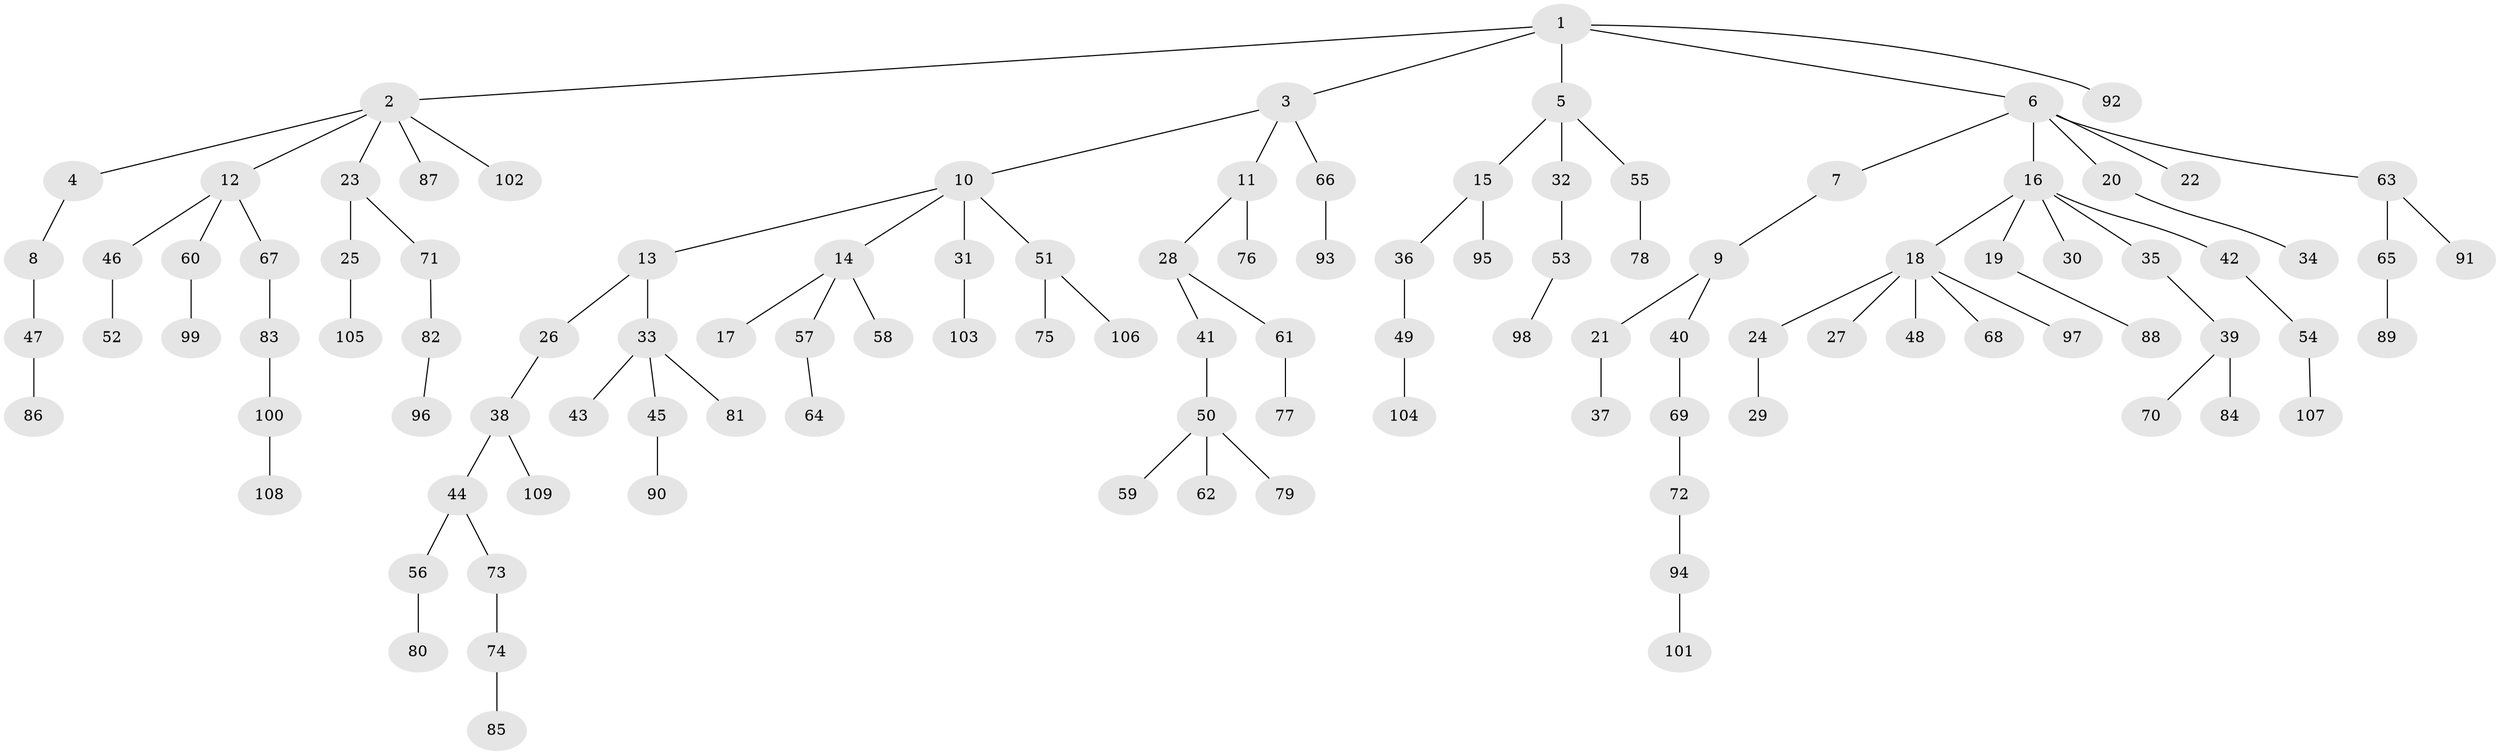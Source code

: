 // Generated by graph-tools (version 1.1) at 2025/52/03/09/25 04:52:38]
// undirected, 109 vertices, 108 edges
graph export_dot {
graph [start="1"]
  node [color=gray90,style=filled];
  1;
  2;
  3;
  4;
  5;
  6;
  7;
  8;
  9;
  10;
  11;
  12;
  13;
  14;
  15;
  16;
  17;
  18;
  19;
  20;
  21;
  22;
  23;
  24;
  25;
  26;
  27;
  28;
  29;
  30;
  31;
  32;
  33;
  34;
  35;
  36;
  37;
  38;
  39;
  40;
  41;
  42;
  43;
  44;
  45;
  46;
  47;
  48;
  49;
  50;
  51;
  52;
  53;
  54;
  55;
  56;
  57;
  58;
  59;
  60;
  61;
  62;
  63;
  64;
  65;
  66;
  67;
  68;
  69;
  70;
  71;
  72;
  73;
  74;
  75;
  76;
  77;
  78;
  79;
  80;
  81;
  82;
  83;
  84;
  85;
  86;
  87;
  88;
  89;
  90;
  91;
  92;
  93;
  94;
  95;
  96;
  97;
  98;
  99;
  100;
  101;
  102;
  103;
  104;
  105;
  106;
  107;
  108;
  109;
  1 -- 2;
  1 -- 3;
  1 -- 5;
  1 -- 6;
  1 -- 92;
  2 -- 4;
  2 -- 12;
  2 -- 23;
  2 -- 87;
  2 -- 102;
  3 -- 10;
  3 -- 11;
  3 -- 66;
  4 -- 8;
  5 -- 15;
  5 -- 32;
  5 -- 55;
  6 -- 7;
  6 -- 16;
  6 -- 20;
  6 -- 22;
  6 -- 63;
  7 -- 9;
  8 -- 47;
  9 -- 21;
  9 -- 40;
  10 -- 13;
  10 -- 14;
  10 -- 31;
  10 -- 51;
  11 -- 28;
  11 -- 76;
  12 -- 46;
  12 -- 60;
  12 -- 67;
  13 -- 26;
  13 -- 33;
  14 -- 17;
  14 -- 57;
  14 -- 58;
  15 -- 36;
  15 -- 95;
  16 -- 18;
  16 -- 19;
  16 -- 30;
  16 -- 35;
  16 -- 42;
  18 -- 24;
  18 -- 27;
  18 -- 48;
  18 -- 68;
  18 -- 97;
  19 -- 88;
  20 -- 34;
  21 -- 37;
  23 -- 25;
  23 -- 71;
  24 -- 29;
  25 -- 105;
  26 -- 38;
  28 -- 41;
  28 -- 61;
  31 -- 103;
  32 -- 53;
  33 -- 43;
  33 -- 45;
  33 -- 81;
  35 -- 39;
  36 -- 49;
  38 -- 44;
  38 -- 109;
  39 -- 70;
  39 -- 84;
  40 -- 69;
  41 -- 50;
  42 -- 54;
  44 -- 56;
  44 -- 73;
  45 -- 90;
  46 -- 52;
  47 -- 86;
  49 -- 104;
  50 -- 59;
  50 -- 62;
  50 -- 79;
  51 -- 75;
  51 -- 106;
  53 -- 98;
  54 -- 107;
  55 -- 78;
  56 -- 80;
  57 -- 64;
  60 -- 99;
  61 -- 77;
  63 -- 65;
  63 -- 91;
  65 -- 89;
  66 -- 93;
  67 -- 83;
  69 -- 72;
  71 -- 82;
  72 -- 94;
  73 -- 74;
  74 -- 85;
  82 -- 96;
  83 -- 100;
  94 -- 101;
  100 -- 108;
}
